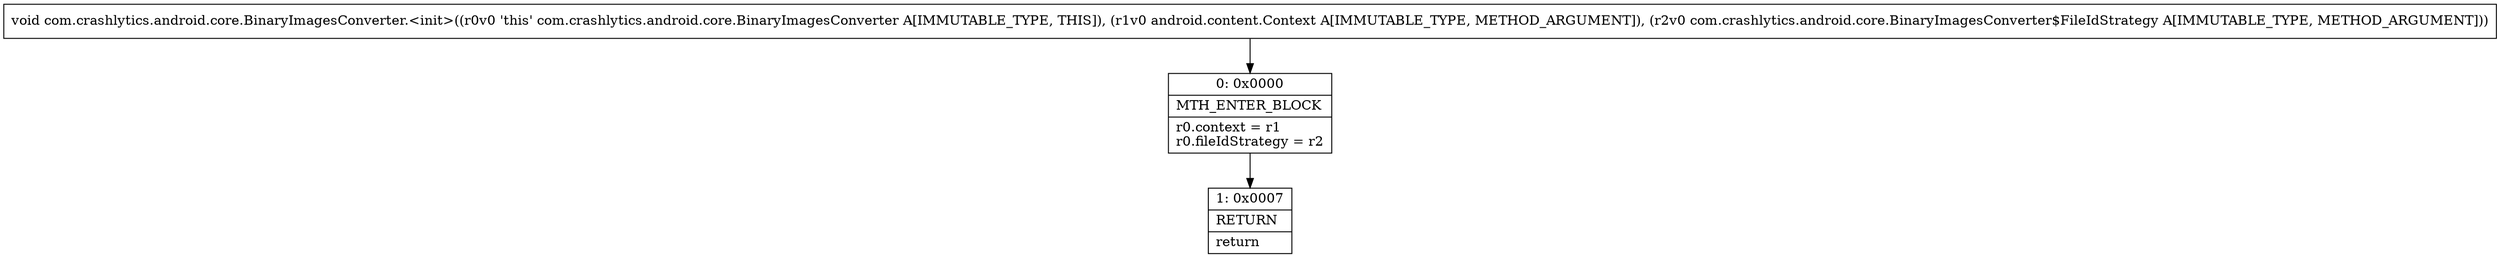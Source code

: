 digraph "CFG forcom.crashlytics.android.core.BinaryImagesConverter.\<init\>(Landroid\/content\/Context;Lcom\/crashlytics\/android\/core\/BinaryImagesConverter$FileIdStrategy;)V" {
Node_0 [shape=record,label="{0\:\ 0x0000|MTH_ENTER_BLOCK\l|r0.context = r1\lr0.fileIdStrategy = r2\l}"];
Node_1 [shape=record,label="{1\:\ 0x0007|RETURN\l|return\l}"];
MethodNode[shape=record,label="{void com.crashlytics.android.core.BinaryImagesConverter.\<init\>((r0v0 'this' com.crashlytics.android.core.BinaryImagesConverter A[IMMUTABLE_TYPE, THIS]), (r1v0 android.content.Context A[IMMUTABLE_TYPE, METHOD_ARGUMENT]), (r2v0 com.crashlytics.android.core.BinaryImagesConverter$FileIdStrategy A[IMMUTABLE_TYPE, METHOD_ARGUMENT])) }"];
MethodNode -> Node_0;
Node_0 -> Node_1;
}

